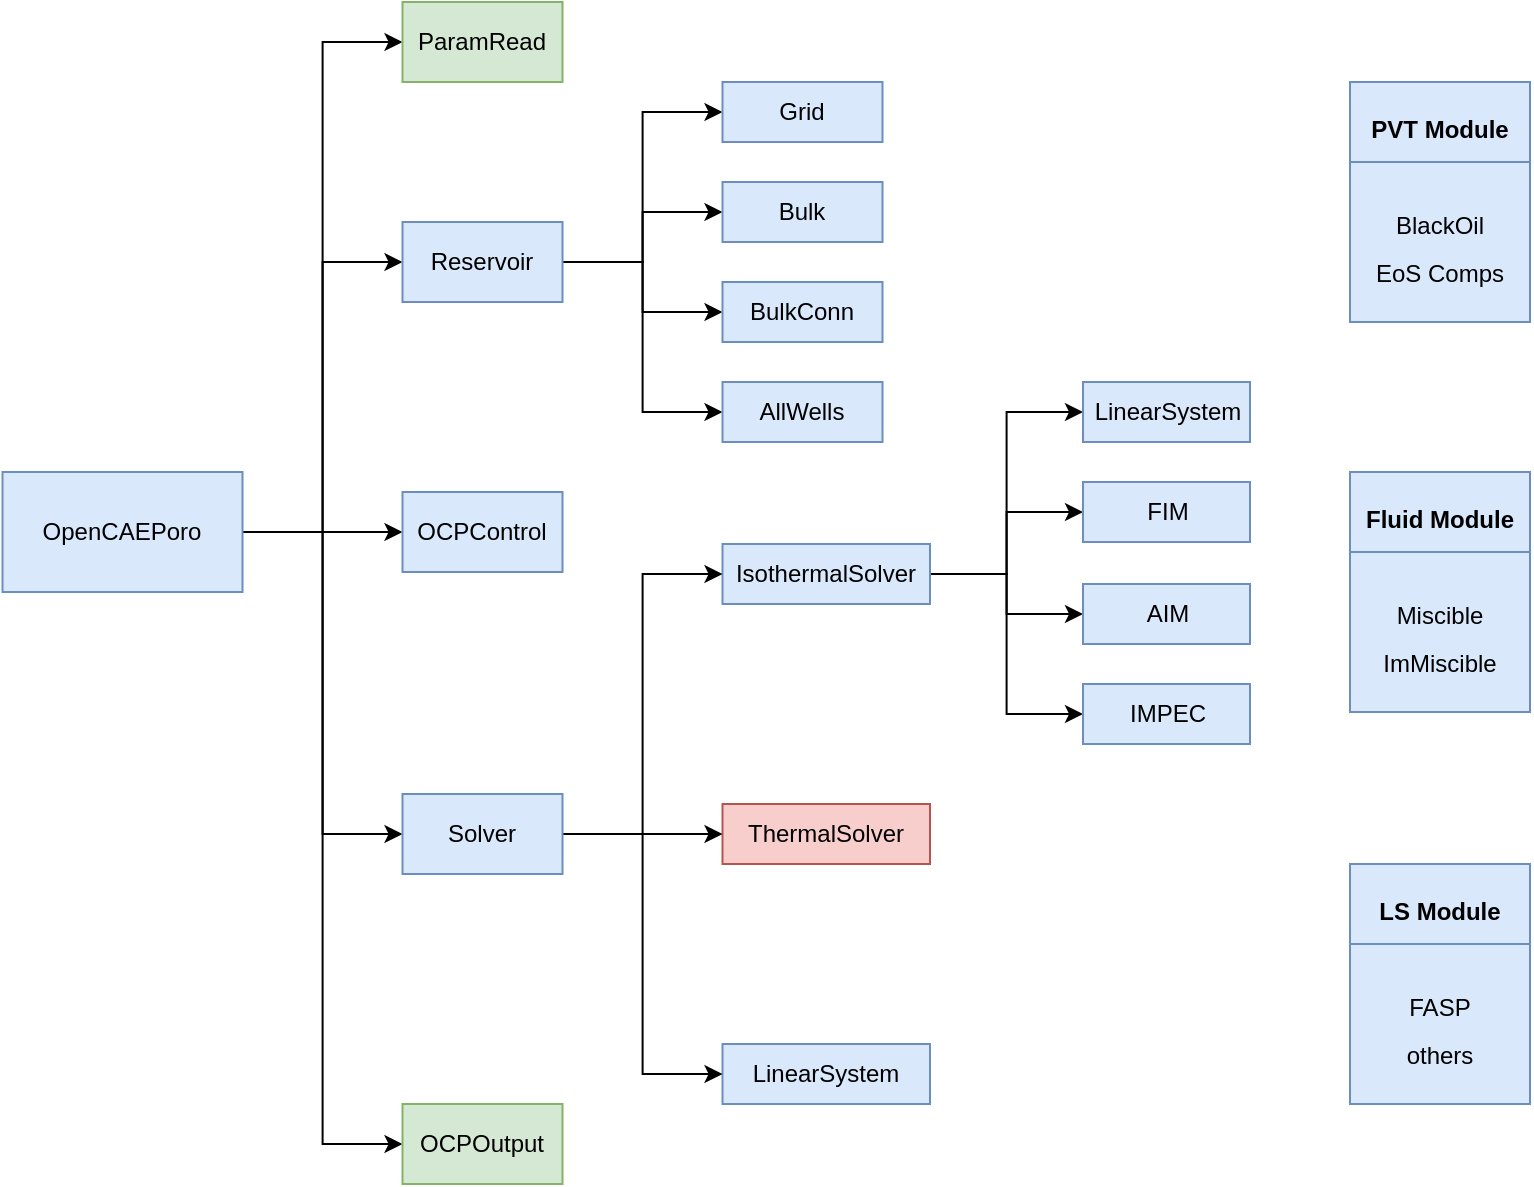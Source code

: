 <mxfile version="20.3.0" type="device"><diagram id="zz3BOjBli8jav_QUx55s" name="第 1 页"><mxGraphModel dx="1792" dy="1869" grid="1" gridSize="10" guides="1" tooltips="1" connect="1" arrows="1" fold="1" page="1" pageScale="1" pageWidth="827" pageHeight="1169" math="0" shadow="0"><root><mxCell id="0"/><mxCell id="1" parent="0"/><mxCell id="DjzIEsNQZ-FX4pLyY4Xe-4" style="edgeStyle=orthogonalEdgeStyle;rounded=0;orthogonalLoop=1;jettySize=auto;html=1;exitX=1;exitY=0.5;exitDx=0;exitDy=0;entryX=0;entryY=0.5;entryDx=0;entryDy=0;" parent="1" source="DjzIEsNQZ-FX4pLyY4Xe-8" target="DjzIEsNQZ-FX4pLyY4Xe-13" edge="1"><mxGeometry relative="1" as="geometry"/></mxCell><mxCell id="DjzIEsNQZ-FX4pLyY4Xe-5" style="edgeStyle=orthogonalEdgeStyle;rounded=0;orthogonalLoop=1;jettySize=auto;html=1;exitX=1;exitY=0.5;exitDx=0;exitDy=0;entryX=0;entryY=0.5;entryDx=0;entryDy=0;" parent="1" source="DjzIEsNQZ-FX4pLyY4Xe-8" target="DjzIEsNQZ-FX4pLyY4Xe-14" edge="1"><mxGeometry relative="1" as="geometry"/></mxCell><mxCell id="DjzIEsNQZ-FX4pLyY4Xe-6" style="edgeStyle=orthogonalEdgeStyle;rounded=0;orthogonalLoop=1;jettySize=auto;html=1;exitX=1;exitY=0.5;exitDx=0;exitDy=0;entryX=0;entryY=0.5;entryDx=0;entryDy=0;" parent="1" source="DjzIEsNQZ-FX4pLyY4Xe-8" target="DjzIEsNQZ-FX4pLyY4Xe-15" edge="1"><mxGeometry relative="1" as="geometry"/></mxCell><mxCell id="DjzIEsNQZ-FX4pLyY4Xe-7" style="edgeStyle=orthogonalEdgeStyle;rounded=0;orthogonalLoop=1;jettySize=auto;html=1;exitX=1;exitY=0.5;exitDx=0;exitDy=0;entryX=0;entryY=0.5;entryDx=0;entryDy=0;" parent="1" source="DjzIEsNQZ-FX4pLyY4Xe-8" target="DjzIEsNQZ-FX4pLyY4Xe-42" edge="1"><mxGeometry relative="1" as="geometry"/></mxCell><mxCell id="qLsDM8smDV8PjhY_-OF--3" style="edgeStyle=orthogonalEdgeStyle;rounded=0;orthogonalLoop=1;jettySize=auto;html=1;exitX=1;exitY=0.5;exitDx=0;exitDy=0;entryX=0;entryY=0.5;entryDx=0;entryDy=0;" parent="1" source="DjzIEsNQZ-FX4pLyY4Xe-8" target="qLsDM8smDV8PjhY_-OF--2" edge="1"><mxGeometry relative="1" as="geometry"/></mxCell><mxCell id="DjzIEsNQZ-FX4pLyY4Xe-8" value="OpenCAEPoro" style="rounded=0;whiteSpace=wrap;html=1;fillColor=#dae8fc;strokeColor=#6c8ebf;" parent="1" vertex="1"><mxGeometry x="-733.75" y="65" width="120" height="60" as="geometry"/></mxCell><mxCell id="DjzIEsNQZ-FX4pLyY4Xe-9" style="edgeStyle=orthogonalEdgeStyle;rounded=0;orthogonalLoop=1;jettySize=auto;html=1;exitX=1;exitY=0.5;exitDx=0;exitDy=0;entryX=0;entryY=0.5;entryDx=0;entryDy=0;" parent="1" source="DjzIEsNQZ-FX4pLyY4Xe-13" target="DjzIEsNQZ-FX4pLyY4Xe-16" edge="1"><mxGeometry relative="1" as="geometry"/></mxCell><mxCell id="DjzIEsNQZ-FX4pLyY4Xe-10" style="edgeStyle=orthogonalEdgeStyle;rounded=0;orthogonalLoop=1;jettySize=auto;html=1;exitX=1;exitY=0.5;exitDx=0;exitDy=0;entryX=0;entryY=0.5;entryDx=0;entryDy=0;" parent="1" source="DjzIEsNQZ-FX4pLyY4Xe-13" target="DjzIEsNQZ-FX4pLyY4Xe-17" edge="1"><mxGeometry relative="1" as="geometry"/></mxCell><mxCell id="DjzIEsNQZ-FX4pLyY4Xe-11" style="edgeStyle=orthogonalEdgeStyle;rounded=0;orthogonalLoop=1;jettySize=auto;html=1;exitX=1;exitY=0.5;exitDx=0;exitDy=0;entryX=0;entryY=0.5;entryDx=0;entryDy=0;" parent="1" source="DjzIEsNQZ-FX4pLyY4Xe-13" target="DjzIEsNQZ-FX4pLyY4Xe-18" edge="1"><mxGeometry relative="1" as="geometry"/></mxCell><mxCell id="DjzIEsNQZ-FX4pLyY4Xe-12" style="edgeStyle=orthogonalEdgeStyle;rounded=0;orthogonalLoop=1;jettySize=auto;html=1;exitX=1;exitY=0.5;exitDx=0;exitDy=0;entryX=0;entryY=0.5;entryDx=0;entryDy=0;" parent="1" source="DjzIEsNQZ-FX4pLyY4Xe-13" target="DjzIEsNQZ-FX4pLyY4Xe-19" edge="1"><mxGeometry relative="1" as="geometry"/></mxCell><mxCell id="DjzIEsNQZ-FX4pLyY4Xe-13" value="Reservoir" style="rounded=0;whiteSpace=wrap;html=1;fillColor=#dae8fc;strokeColor=#6c8ebf;" parent="1" vertex="1"><mxGeometry x="-533.75" y="-60" width="80" height="40" as="geometry"/></mxCell><mxCell id="DjzIEsNQZ-FX4pLyY4Xe-14" value="OCPControl" style="rounded=0;whiteSpace=wrap;html=1;fillColor=#dae8fc;strokeColor=#6c8ebf;" parent="1" vertex="1"><mxGeometry x="-533.75" y="75" width="80" height="40" as="geometry"/></mxCell><mxCell id="DjzIEsNQZ-FX4pLyY4Xe-15" value="OCPOutput" style="rounded=0;whiteSpace=wrap;html=1;fillColor=#d5e8d4;strokeColor=#82b366;" parent="1" vertex="1"><mxGeometry x="-533.75" y="381" width="80" height="40" as="geometry"/></mxCell><mxCell id="DjzIEsNQZ-FX4pLyY4Xe-16" value="Grid" style="rounded=0;whiteSpace=wrap;html=1;fillColor=#dae8fc;strokeColor=#6c8ebf;" parent="1" vertex="1"><mxGeometry x="-373.75" y="-130" width="80" height="30" as="geometry"/></mxCell><mxCell id="DjzIEsNQZ-FX4pLyY4Xe-17" value="Bulk" style="rounded=0;whiteSpace=wrap;html=1;fillColor=#dae8fc;strokeColor=#6c8ebf;" parent="1" vertex="1"><mxGeometry x="-373.75" y="-80" width="80" height="30" as="geometry"/></mxCell><mxCell id="DjzIEsNQZ-FX4pLyY4Xe-18" value="AllWells" style="rounded=0;whiteSpace=wrap;html=1;fillColor=#dae8fc;strokeColor=#6c8ebf;" parent="1" vertex="1"><mxGeometry x="-373.75" y="20" width="80" height="30" as="geometry"/></mxCell><mxCell id="DjzIEsNQZ-FX4pLyY4Xe-19" value="BulkConn" style="rounded=0;whiteSpace=wrap;html=1;fillColor=#dae8fc;strokeColor=#6c8ebf;" parent="1" vertex="1"><mxGeometry x="-373.75" y="-30" width="80" height="30" as="geometry"/></mxCell><mxCell id="DjzIEsNQZ-FX4pLyY4Xe-20" style="edgeStyle=orthogonalEdgeStyle;rounded=0;orthogonalLoop=1;jettySize=auto;html=1;exitX=1;exitY=0.5;exitDx=0;exitDy=0;entryX=0;entryY=0.5;entryDx=0;entryDy=0;" parent="1" source="DjzIEsNQZ-FX4pLyY4Xe-23" target="DjzIEsNQZ-FX4pLyY4Xe-27" edge="1"><mxGeometry relative="1" as="geometry"/></mxCell><mxCell id="DjzIEsNQZ-FX4pLyY4Xe-21" style="edgeStyle=orthogonalEdgeStyle;rounded=0;orthogonalLoop=1;jettySize=auto;html=1;exitX=1;exitY=0.5;exitDx=0;exitDy=0;entryX=0;entryY=0.5;entryDx=0;entryDy=0;" parent="1" source="DjzIEsNQZ-FX4pLyY4Xe-23" target="DjzIEsNQZ-FX4pLyY4Xe-28" edge="1"><mxGeometry relative="1" as="geometry"/></mxCell><mxCell id="qLsDM8smDV8PjhY_-OF--5" style="edgeStyle=orthogonalEdgeStyle;rounded=0;orthogonalLoop=1;jettySize=auto;html=1;exitX=1;exitY=0.5;exitDx=0;exitDy=0;entryX=0;entryY=0.5;entryDx=0;entryDy=0;fontSize=12;" parent="1" source="DjzIEsNQZ-FX4pLyY4Xe-23" target="qLsDM8smDV8PjhY_-OF--4" edge="1"><mxGeometry relative="1" as="geometry"/></mxCell><mxCell id="WJGmoTvv9lk7tJS9FHV6-2" style="edgeStyle=orthogonalEdgeStyle;rounded=0;orthogonalLoop=1;jettySize=auto;html=1;exitX=1;exitY=0.5;exitDx=0;exitDy=0;entryX=0;entryY=0.5;entryDx=0;entryDy=0;" parent="1" source="DjzIEsNQZ-FX4pLyY4Xe-23" target="WJGmoTvv9lk7tJS9FHV6-1" edge="1"><mxGeometry relative="1" as="geometry"/></mxCell><mxCell id="DjzIEsNQZ-FX4pLyY4Xe-23" value="&lt;font style=&quot;font-size: 12px;&quot;&gt;IsothermalSolver&lt;/font&gt;" style="rounded=0;whiteSpace=wrap;html=1;fillColor=#dae8fc;strokeColor=#6c8ebf;" parent="1" vertex="1"><mxGeometry x="-373.75" y="101" width="103.75" height="30" as="geometry"/></mxCell><mxCell id="DjzIEsNQZ-FX4pLyY4Xe-26" value="&lt;font style=&quot;font-size: 12px;&quot;&gt;ThermalSolver&lt;/font&gt;" style="rounded=0;whiteSpace=wrap;html=1;fillColor=#f8cecc;strokeColor=#b85450;" parent="1" vertex="1"><mxGeometry x="-373.75" y="231" width="103.75" height="30" as="geometry"/></mxCell><mxCell id="DjzIEsNQZ-FX4pLyY4Xe-27" value="LinearSystem" style="rounded=0;whiteSpace=wrap;html=1;fillColor=#dae8fc;strokeColor=#6c8ebf;" parent="1" vertex="1"><mxGeometry x="-193.5" y="20" width="83.5" height="30" as="geometry"/></mxCell><mxCell id="DjzIEsNQZ-FX4pLyY4Xe-28" value="FIM" style="rounded=0;whiteSpace=wrap;html=1;fillColor=#dae8fc;strokeColor=#6c8ebf;" parent="1" vertex="1"><mxGeometry x="-193.5" y="70" width="83.5" height="30" as="geometry"/></mxCell><mxCell id="DjzIEsNQZ-FX4pLyY4Xe-37" value="LinearSystem" style="rounded=0;whiteSpace=wrap;html=1;fillColor=#dae8fc;strokeColor=#6c8ebf;" parent="1" vertex="1"><mxGeometry x="-373.75" y="351" width="103.75" height="30" as="geometry"/></mxCell><mxCell id="DjzIEsNQZ-FX4pLyY4Xe-39" style="edgeStyle=orthogonalEdgeStyle;rounded=0;orthogonalLoop=1;jettySize=auto;html=1;exitX=1;exitY=0.5;exitDx=0;exitDy=0;entryX=0;entryY=0.5;entryDx=0;entryDy=0;" parent="1" source="DjzIEsNQZ-FX4pLyY4Xe-42" target="DjzIEsNQZ-FX4pLyY4Xe-23" edge="1"><mxGeometry relative="1" as="geometry"/></mxCell><mxCell id="DjzIEsNQZ-FX4pLyY4Xe-40" style="edgeStyle=orthogonalEdgeStyle;rounded=0;orthogonalLoop=1;jettySize=auto;html=1;exitX=1;exitY=0.5;exitDx=0;exitDy=0;entryX=0;entryY=0.5;entryDx=0;entryDy=0;" parent="1" source="DjzIEsNQZ-FX4pLyY4Xe-42" target="DjzIEsNQZ-FX4pLyY4Xe-26" edge="1"><mxGeometry relative="1" as="geometry"/></mxCell><mxCell id="DjzIEsNQZ-FX4pLyY4Xe-41" style="edgeStyle=orthogonalEdgeStyle;rounded=0;orthogonalLoop=1;jettySize=auto;html=1;exitX=1;exitY=0.5;exitDx=0;exitDy=0;entryX=0;entryY=0.5;entryDx=0;entryDy=0;" parent="1" source="DjzIEsNQZ-FX4pLyY4Xe-42" target="DjzIEsNQZ-FX4pLyY4Xe-37" edge="1"><mxGeometry relative="1" as="geometry"/></mxCell><mxCell id="DjzIEsNQZ-FX4pLyY4Xe-42" value="Solver" style="rounded=0;whiteSpace=wrap;html=1;fillColor=#dae8fc;strokeColor=#6c8ebf;" parent="1" vertex="1"><mxGeometry x="-533.75" y="226" width="80" height="40" as="geometry"/></mxCell><mxCell id="qLsDM8smDV8PjhY_-OF--2" value="ParamRead" style="rounded=0;whiteSpace=wrap;html=1;fillColor=#d5e8d4;strokeColor=#82b366;" parent="1" vertex="1"><mxGeometry x="-533.75" y="-170" width="80" height="40" as="geometry"/></mxCell><mxCell id="qLsDM8smDV8PjhY_-OF--4" value="AIM" style="rounded=0;whiteSpace=wrap;html=1;fillColor=#dae8fc;strokeColor=#6c8ebf;" parent="1" vertex="1"><mxGeometry x="-193.5" y="121" width="83.5" height="30" as="geometry"/></mxCell><mxCell id="WJGmoTvv9lk7tJS9FHV6-1" value="IMPEC" style="rounded=0;whiteSpace=wrap;html=1;fillColor=#dae8fc;strokeColor=#6c8ebf;" parent="1" vertex="1"><mxGeometry x="-193.5" y="171" width="83.5" height="30" as="geometry"/></mxCell><mxCell id="WJGmoTvv9lk7tJS9FHV6-6" value="&lt;font style=&quot;font-size: 12px;&quot;&gt;&lt;b&gt;PVT Module&lt;/b&gt;&lt;/font&gt;" style="rounded=0;whiteSpace=wrap;html=1;fontSize=20;fillColor=#dae8fc;strokeColor=#6c8ebf;" parent="1" vertex="1"><mxGeometry x="-60" y="-130" width="90" height="40" as="geometry"/></mxCell><mxCell id="WJGmoTvv9lk7tJS9FHV6-8" value="&lt;font style=&quot;font-size: 12px;&quot;&gt;BlackOil&lt;br&gt;EoS Comps&lt;br&gt;&lt;/font&gt;" style="rounded=0;whiteSpace=wrap;html=1;fontSize=20;fillColor=#dae8fc;strokeColor=#6c8ebf;" parent="1" vertex="1"><mxGeometry x="-60" y="-90" width="90" height="80" as="geometry"/></mxCell><mxCell id="WJGmoTvv9lk7tJS9FHV6-10" value="&lt;span style=&quot;font-size: 12px;&quot;&gt;&lt;b&gt;Fluid Module&lt;/b&gt;&lt;/span&gt;" style="rounded=0;whiteSpace=wrap;html=1;fontSize=20;fillColor=#dae8fc;strokeColor=#6c8ebf;" parent="1" vertex="1"><mxGeometry x="-60" y="65" width="90" height="40" as="geometry"/></mxCell><mxCell id="WJGmoTvv9lk7tJS9FHV6-11" value="&lt;font style=&quot;font-size: 12px;&quot;&gt;Miscible&lt;br&gt;ImMiscible&lt;br&gt;&lt;/font&gt;" style="rounded=0;whiteSpace=wrap;html=1;fontSize=20;fillColor=#dae8fc;strokeColor=#6c8ebf;" parent="1" vertex="1"><mxGeometry x="-60" y="105" width="90" height="80" as="geometry"/></mxCell><mxCell id="8Nz4jM95CBkAkh-IVBIr-1" value="&lt;font style=&quot;font-size: 12px;&quot;&gt;&lt;b&gt;LS Module&lt;/b&gt;&lt;/font&gt;" style="rounded=0;whiteSpace=wrap;html=1;fontSize=20;fillColor=#dae8fc;strokeColor=#6c8ebf;" parent="1" vertex="1"><mxGeometry x="-60" y="261" width="90" height="40" as="geometry"/></mxCell><mxCell id="8Nz4jM95CBkAkh-IVBIr-2" value="&lt;font style=&quot;font-size: 12px;&quot;&gt;FASP&lt;br&gt;others&lt;br&gt;&lt;/font&gt;" style="rounded=0;whiteSpace=wrap;html=1;fontSize=20;fillColor=#dae8fc;strokeColor=#6c8ebf;" parent="1" vertex="1"><mxGeometry x="-60" y="301" width="90" height="80" as="geometry"/></mxCell></root></mxGraphModel></diagram></mxfile>